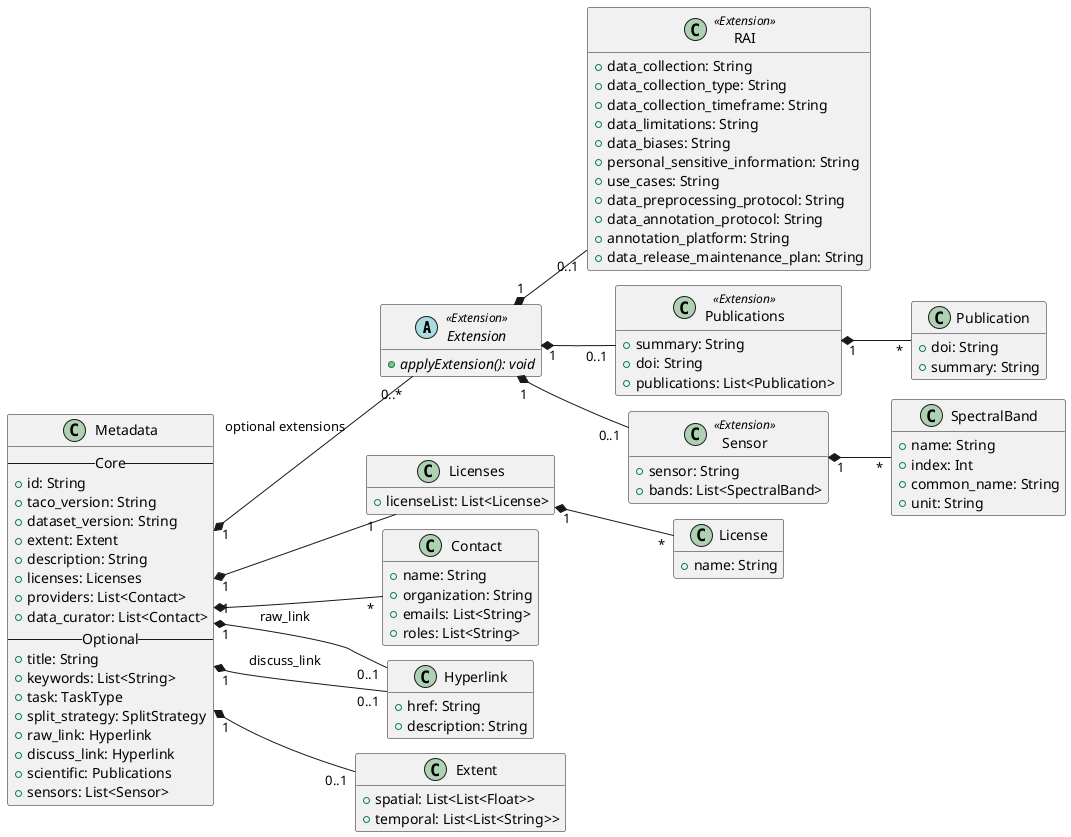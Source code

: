 @startuml
skinparam nodesep 15
skinparam ranksep 20
left to right direction

' === Abstract Metadata class ===
abstract class Extension <<Extension>> {
  {abstract} + applyExtension(): void
}

' === Core Dataset Metadata ===
class Metadata {
  -- Core --
  + id: String
  + taco_version: String
  + dataset_version: String
  + extent: Extent  
  + description: String
  + licenses: Licenses
  + providers: List<Contact>
  + data_curator: List<Contact>
  -- Optional --
  + title: String
  + keywords: List<String>
  + task: TaskType
  + split_strategy: SplitStrategy
  + raw_link: Hyperlink
  + discuss_link: Hyperlink
  + scientific: Publications
  + sensors: List<Sensor>
}

' === Core Component Classes ===
class Licenses {
  + licenseList: List<License>
}

class License {
  + name: String
}

class Contact {
  + name: String
  + organization: String
  + emails: List<String>
  + roles: List<String>
}

class Hyperlink {
  + href: String
  + description: String
}

class Extent {
  + spatial: List<List<Float>>
  + temporal: List<List<String>>
}

' === Extension Classes (EXPLICIT) ===
class RAI <<Extension>> {
  + data_collection: String
  + data_collection_type: String
  + data_collection_timeframe: String
  + data_limitations: String  
  + data_biases: String
  + personal_sensitive_information: String
  + use_cases: String
  + data_preprocessing_protocol: String
  + data_annotation_protocol: String
  + annotation_platform: String
  + data_release_maintenance_plan: String
}

class Publications <<Extension>> {
  + summary: String
  + doi: String
  + publications: List<Publication>
}

class Publication {
  + doi: String
  + summary: String
}

class Sensor <<Extension>> {
  + sensor: String
  + bands: List<SpectralBand>
}

class SpectralBand {
  + name: String
  + index: Int
  + common_name: String
  + unit: String
}

' === Relationships ===
Metadata "1" *-- "0..*" Extension : optional extensions


Metadata "1" *-- "1" Licenses
Metadata "1" *-- "*" Contact
Metadata "1" *-- "0..1" Hyperlink : raw_link
Metadata "1" *-- "0..1" Hyperlink : discuss_link
Metadata "1" *-- "0..1" Extent

Extension "1" *-- "0..1" RAI
Extension "1" *-- "0..1" Publications
Extension "1" *-- "0..1" Sensor

Licenses "1" *-- "*" License
Publications "1" *-- "*" Publication
Sensor "1" *-- "*" SpectralBand

' === Layout Adjustments ===
Licenses -[hidden]-> Metadata
Contact -[hidden]-> Metadata
Extent -[hidden]-> Metadata
Hyperlink -[hidden]-> Metadata

RAI -[hidden]-> Extension
Publications -[hidden]-> Extension
Sensor -[hidden]-> Extension

hide empty members
@enduml